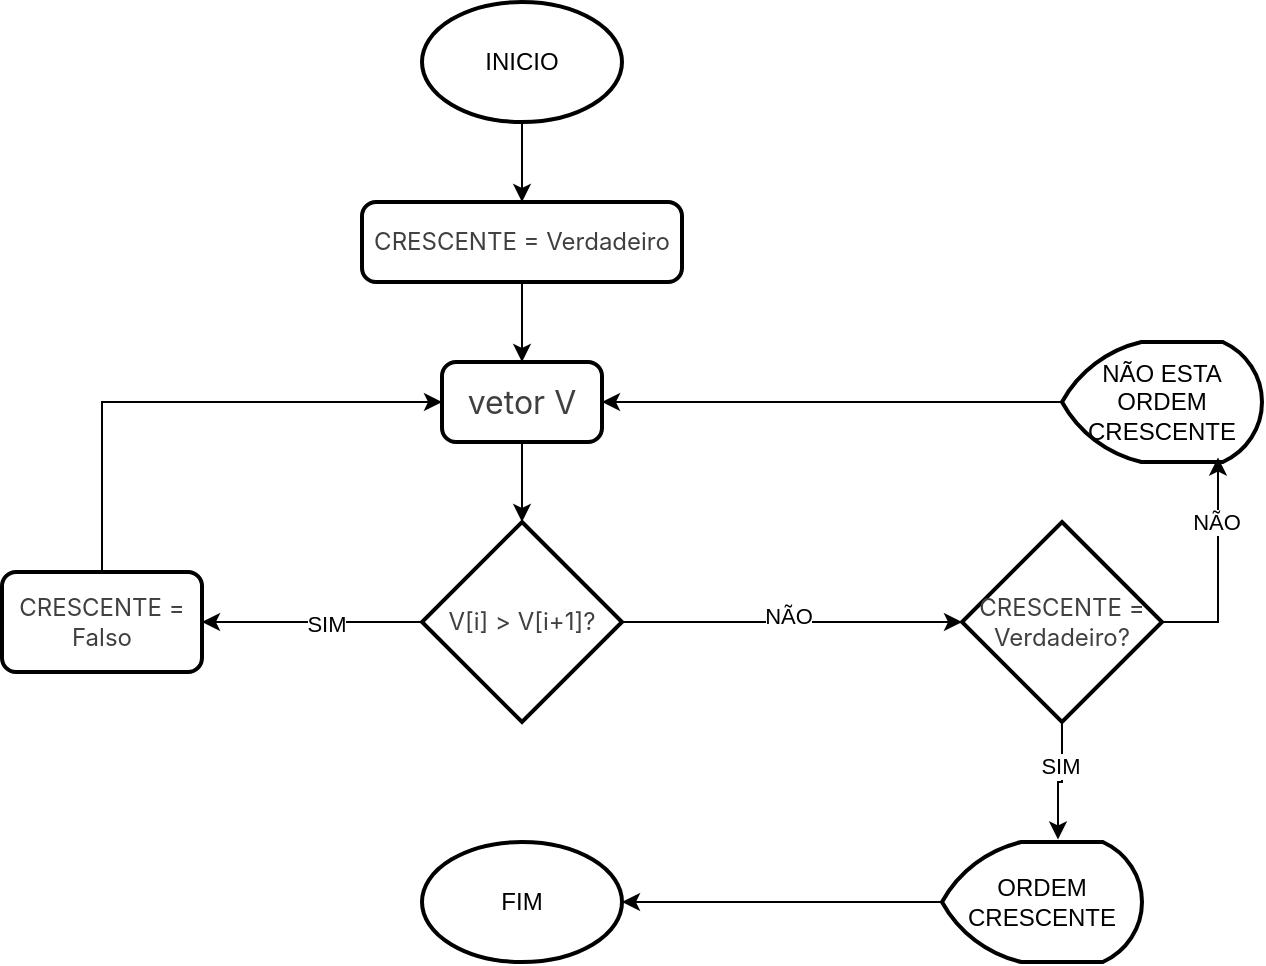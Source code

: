 <mxfile version="26.0.10">
  <diagram name="Página-1" id="5_bA9364-f_CJoZBhH4R">
    <mxGraphModel dx="954" dy="560" grid="1" gridSize="10" guides="1" tooltips="1" connect="1" arrows="1" fold="1" page="1" pageScale="1" pageWidth="827" pageHeight="1169" math="0" shadow="0">
      <root>
        <mxCell id="0" />
        <mxCell id="1" parent="0" />
        <mxCell id="ZhlMIxXdoGGAUDhmQq8S-18" style="edgeStyle=orthogonalEdgeStyle;rounded=0;orthogonalLoop=1;jettySize=auto;html=1;exitX=0.5;exitY=1;exitDx=0;exitDy=0;exitPerimeter=0;entryX=0.5;entryY=0;entryDx=0;entryDy=0;" parent="1" source="ZhlMIxXdoGGAUDhmQq8S-3" target="ZhlMIxXdoGGAUDhmQq8S-5" edge="1">
          <mxGeometry relative="1" as="geometry" />
        </mxCell>
        <mxCell id="ZhlMIxXdoGGAUDhmQq8S-3" value="INICIO" style="strokeWidth=2;html=1;shape=mxgraph.flowchart.start_1;whiteSpace=wrap;" parent="1" vertex="1">
          <mxGeometry x="350" y="20" width="100" height="60" as="geometry" />
        </mxCell>
        <mxCell id="ZhlMIxXdoGGAUDhmQq8S-4" value="FIM" style="strokeWidth=2;html=1;shape=mxgraph.flowchart.start_1;whiteSpace=wrap;" parent="1" vertex="1">
          <mxGeometry x="350" y="440" width="100" height="60" as="geometry" />
        </mxCell>
        <mxCell id="ZhlMIxXdoGGAUDhmQq8S-19" style="edgeStyle=orthogonalEdgeStyle;rounded=0;orthogonalLoop=1;jettySize=auto;html=1;exitX=0.5;exitY=1;exitDx=0;exitDy=0;entryX=0.5;entryY=0;entryDx=0;entryDy=0;" parent="1" source="ZhlMIxXdoGGAUDhmQq8S-5" target="ZhlMIxXdoGGAUDhmQq8S-6" edge="1">
          <mxGeometry relative="1" as="geometry" />
        </mxCell>
        <mxCell id="ZhlMIxXdoGGAUDhmQq8S-5" value="&lt;span style=&quot;color: rgb(64, 64, 64); font-family: Inter, system-ui, -apple-system, BlinkMacSystemFont, &amp;quot;Segoe UI&amp;quot;, Roboto, &amp;quot;Noto Sans&amp;quot;, Ubuntu, Cantarell, &amp;quot;Helvetica Neue&amp;quot;, Oxygen, &amp;quot;Open Sans&amp;quot;, sans-serif; text-align: left;&quot;&gt;&lt;font&gt;CRESCENTE = Verdadeiro&lt;/font&gt;&lt;/span&gt;" style="rounded=1;whiteSpace=wrap;html=1;absoluteArcSize=1;arcSize=14;strokeWidth=2;" parent="1" vertex="1">
          <mxGeometry x="320" y="120" width="160" height="40" as="geometry" />
        </mxCell>
        <mxCell id="ZhlMIxXdoGGAUDhmQq8S-6" value="&lt;span style=&quot;color: rgb(64, 64, 64); font-family: Inter, system-ui, -apple-system, BlinkMacSystemFont, &amp;quot;Segoe UI&amp;quot;, Roboto, &amp;quot;Noto Sans&amp;quot;, Ubuntu, Cantarell, &amp;quot;Helvetica Neue&amp;quot;, Oxygen, &amp;quot;Open Sans&amp;quot;, sans-serif; font-size: 16.002px; text-align: left;&quot;&gt;vetor V&lt;/span&gt;" style="rounded=1;whiteSpace=wrap;html=1;absoluteArcSize=1;arcSize=14;strokeWidth=2;" parent="1" vertex="1">
          <mxGeometry x="360" y="200" width="80" height="40" as="geometry" />
        </mxCell>
        <mxCell id="ZhlMIxXdoGGAUDhmQq8S-9" style="edgeStyle=orthogonalEdgeStyle;rounded=0;orthogonalLoop=1;jettySize=auto;html=1;exitX=0;exitY=0.5;exitDx=0;exitDy=0;exitPerimeter=0;entryX=1;entryY=0.5;entryDx=0;entryDy=0;" parent="1" source="ZhlMIxXdoGGAUDhmQq8S-7" target="ZhlMIxXdoGGAUDhmQq8S-8" edge="1">
          <mxGeometry relative="1" as="geometry" />
        </mxCell>
        <mxCell id="ZhlMIxXdoGGAUDhmQq8S-10" value="SIM" style="edgeLabel;html=1;align=center;verticalAlign=middle;resizable=0;points=[];" parent="ZhlMIxXdoGGAUDhmQq8S-9" vertex="1" connectable="0">
          <mxGeometry x="-0.127" y="1" relative="1" as="geometry">
            <mxPoint as="offset" />
          </mxGeometry>
        </mxCell>
        <mxCell id="ZhlMIxXdoGGAUDhmQq8S-7" value="&lt;span style=&quot;color: rgb(64, 64, 64); font-family: Inter, system-ui, -apple-system, BlinkMacSystemFont, &amp;quot;Segoe UI&amp;quot;, Roboto, &amp;quot;Noto Sans&amp;quot;, Ubuntu, Cantarell, &amp;quot;Helvetica Neue&amp;quot;, Oxygen, &amp;quot;Open Sans&amp;quot;, sans-serif; text-align: left;&quot;&gt;&lt;font&gt;V[i] &amp;gt; V[i+1]?&lt;/font&gt;&lt;/span&gt;" style="strokeWidth=2;html=1;shape=mxgraph.flowchart.decision;whiteSpace=wrap;" parent="1" vertex="1">
          <mxGeometry x="350" y="280" width="100" height="100" as="geometry" />
        </mxCell>
        <mxCell id="ZhlMIxXdoGGAUDhmQq8S-14" style="edgeStyle=orthogonalEdgeStyle;rounded=0;orthogonalLoop=1;jettySize=auto;html=1;exitX=0.5;exitY=0;exitDx=0;exitDy=0;entryX=0;entryY=0.5;entryDx=0;entryDy=0;" parent="1" source="ZhlMIxXdoGGAUDhmQq8S-8" target="ZhlMIxXdoGGAUDhmQq8S-6" edge="1">
          <mxGeometry relative="1" as="geometry" />
        </mxCell>
        <mxCell id="ZhlMIxXdoGGAUDhmQq8S-8" value="&lt;span style=&quot;color: rgb(64, 64, 64); font-family: Inter, system-ui, -apple-system, BlinkMacSystemFont, &amp;quot;Segoe UI&amp;quot;, Roboto, &amp;quot;Noto Sans&amp;quot;, Ubuntu, Cantarell, &amp;quot;Helvetica Neue&amp;quot;, Oxygen, &amp;quot;Open Sans&amp;quot;, sans-serif; text-align: left;&quot;&gt;&lt;font&gt;CRESCENTE = Falso&lt;/font&gt;&lt;/span&gt;" style="rounded=1;whiteSpace=wrap;html=1;absoluteArcSize=1;arcSize=14;strokeWidth=2;" parent="1" vertex="1">
          <mxGeometry x="140" y="305" width="100" height="50" as="geometry" />
        </mxCell>
        <mxCell id="ZhlMIxXdoGGAUDhmQq8S-17" value="&lt;span style=&quot;color: rgb(64, 64, 64); font-family: Inter, system-ui, -apple-system, BlinkMacSystemFont, &amp;quot;Segoe UI&amp;quot;, Roboto, &amp;quot;Noto Sans&amp;quot;, Ubuntu, Cantarell, &amp;quot;Helvetica Neue&amp;quot;, Oxygen, &amp;quot;Open Sans&amp;quot;, sans-serif; text-align: left;&quot;&gt;&lt;font&gt;CRESCENTE = Verdadeiro?&lt;/font&gt;&lt;/span&gt;" style="strokeWidth=2;html=1;shape=mxgraph.flowchart.decision;whiteSpace=wrap;" parent="1" vertex="1">
          <mxGeometry x="620" y="280" width="100" height="100" as="geometry" />
        </mxCell>
        <mxCell id="ZhlMIxXdoGGAUDhmQq8S-20" style="edgeStyle=orthogonalEdgeStyle;rounded=0;orthogonalLoop=1;jettySize=auto;html=1;exitX=0.5;exitY=1;exitDx=0;exitDy=0;entryX=0.5;entryY=0;entryDx=0;entryDy=0;entryPerimeter=0;" parent="1" source="ZhlMIxXdoGGAUDhmQq8S-6" target="ZhlMIxXdoGGAUDhmQq8S-7" edge="1">
          <mxGeometry relative="1" as="geometry" />
        </mxCell>
        <mxCell id="1kdWTqTNCcDiEg5KEcoC-4" style="edgeStyle=orthogonalEdgeStyle;rounded=0;orthogonalLoop=1;jettySize=auto;html=1;exitX=0;exitY=0.5;exitDx=0;exitDy=0;exitPerimeter=0;entryX=1;entryY=0.5;entryDx=0;entryDy=0;" edge="1" parent="1" source="ZhlMIxXdoGGAUDhmQq8S-24" target="ZhlMIxXdoGGAUDhmQq8S-6">
          <mxGeometry relative="1" as="geometry" />
        </mxCell>
        <mxCell id="ZhlMIxXdoGGAUDhmQq8S-24" value="NÃO ESTA ORDEM CRESCENTE" style="strokeWidth=2;html=1;shape=mxgraph.flowchart.display;whiteSpace=wrap;" parent="1" vertex="1">
          <mxGeometry x="670" y="190" width="100" height="60" as="geometry" />
        </mxCell>
        <mxCell id="ZhlMIxXdoGGAUDhmQq8S-25" value="ORDEM CRESCENTE" style="strokeWidth=2;html=1;shape=mxgraph.flowchart.display;whiteSpace=wrap;" parent="1" vertex="1">
          <mxGeometry x="610" y="440" width="100" height="60" as="geometry" />
        </mxCell>
        <mxCell id="1kdWTqTNCcDiEg5KEcoC-1" style="edgeStyle=orthogonalEdgeStyle;rounded=0;orthogonalLoop=1;jettySize=auto;html=1;exitX=1;exitY=0.5;exitDx=0;exitDy=0;exitPerimeter=0;entryX=0;entryY=0.5;entryDx=0;entryDy=0;entryPerimeter=0;" edge="1" parent="1" source="ZhlMIxXdoGGAUDhmQq8S-7" target="ZhlMIxXdoGGAUDhmQq8S-17">
          <mxGeometry relative="1" as="geometry" />
        </mxCell>
        <mxCell id="1kdWTqTNCcDiEg5KEcoC-8" value="NÃO" style="edgeLabel;html=1;align=center;verticalAlign=middle;resizable=0;points=[];" vertex="1" connectable="0" parent="1kdWTqTNCcDiEg5KEcoC-1">
          <mxGeometry x="-0.024" y="3" relative="1" as="geometry">
            <mxPoint as="offset" />
          </mxGeometry>
        </mxCell>
        <mxCell id="1kdWTqTNCcDiEg5KEcoC-2" style="edgeStyle=orthogonalEdgeStyle;rounded=0;orthogonalLoop=1;jettySize=auto;html=1;exitX=1;exitY=0.5;exitDx=0;exitDy=0;exitPerimeter=0;entryX=0.78;entryY=0.963;entryDx=0;entryDy=0;entryPerimeter=0;" edge="1" parent="1" source="ZhlMIxXdoGGAUDhmQq8S-17" target="ZhlMIxXdoGGAUDhmQq8S-24">
          <mxGeometry relative="1" as="geometry" />
        </mxCell>
        <mxCell id="1kdWTqTNCcDiEg5KEcoC-3" value="NÃO" style="edgeLabel;html=1;align=center;verticalAlign=middle;resizable=0;points=[];" vertex="1" connectable="0" parent="1kdWTqTNCcDiEg5KEcoC-2">
          <mxGeometry x="0.428" y="1" relative="1" as="geometry">
            <mxPoint as="offset" />
          </mxGeometry>
        </mxCell>
        <mxCell id="1kdWTqTNCcDiEg5KEcoC-5" style="edgeStyle=orthogonalEdgeStyle;rounded=0;orthogonalLoop=1;jettySize=auto;html=1;exitX=0.5;exitY=1;exitDx=0;exitDy=0;exitPerimeter=0;entryX=0.58;entryY=-0.021;entryDx=0;entryDy=0;entryPerimeter=0;" edge="1" parent="1" source="ZhlMIxXdoGGAUDhmQq8S-17" target="ZhlMIxXdoGGAUDhmQq8S-25">
          <mxGeometry relative="1" as="geometry" />
        </mxCell>
        <mxCell id="1kdWTqTNCcDiEg5KEcoC-6" value="SIM" style="edgeLabel;html=1;align=center;verticalAlign=middle;resizable=0;points=[];" vertex="1" connectable="0" parent="1kdWTqTNCcDiEg5KEcoC-5">
          <mxGeometry x="-0.276" y="-1" relative="1" as="geometry">
            <mxPoint as="offset" />
          </mxGeometry>
        </mxCell>
        <mxCell id="1kdWTqTNCcDiEg5KEcoC-7" style="edgeStyle=orthogonalEdgeStyle;rounded=0;orthogonalLoop=1;jettySize=auto;html=1;exitX=0;exitY=0.5;exitDx=0;exitDy=0;exitPerimeter=0;entryX=1;entryY=0.5;entryDx=0;entryDy=0;entryPerimeter=0;" edge="1" parent="1" source="ZhlMIxXdoGGAUDhmQq8S-25" target="ZhlMIxXdoGGAUDhmQq8S-4">
          <mxGeometry relative="1" as="geometry" />
        </mxCell>
      </root>
    </mxGraphModel>
  </diagram>
</mxfile>
